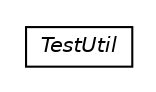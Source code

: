 #!/usr/local/bin/dot
#
# Class diagram 
# Generated by UMLGraph version R5_6-24-gf6e263 (http://www.umlgraph.org/)
#

digraph G {
	edge [fontname="Helvetica",fontsize=10,labelfontname="Helvetica",labelfontsize=10];
	node [fontname="Helvetica",fontsize=10,shape=plaintext];
	nodesep=0.25;
	ranksep=0.5;
	// nl.b3p.brmo.persistence.TestUtil
	c12 [label=<<table title="nl.b3p.brmo.persistence.TestUtil" border="0" cellborder="1" cellspacing="0" cellpadding="2" port="p" href="./TestUtil.html">
		<tr><td><table border="0" cellspacing="0" cellpadding="1">
<tr><td align="center" balign="center"><font face="Helvetica-Oblique"> TestUtil </font></td></tr>
		</table></td></tr>
		</table>>, URL="./TestUtil.html", fontname="Helvetica", fontcolor="black", fontsize=10.0];
}

